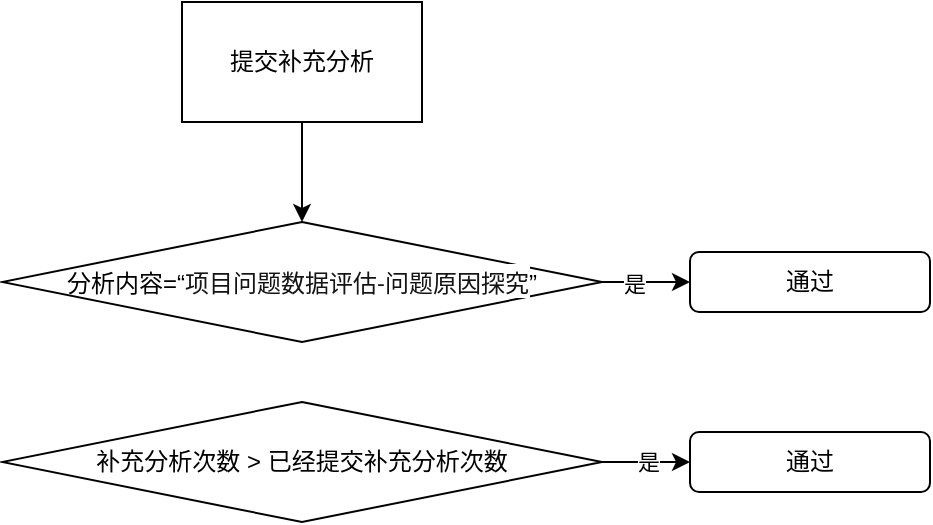 <mxfile version="24.2.5" type="github">
  <diagram name="第 1 页" id="Ayr7_At3stTFHZxhKbWQ">
    <mxGraphModel dx="1434" dy="725" grid="1" gridSize="10" guides="1" tooltips="1" connect="1" arrows="1" fold="1" page="1" pageScale="1" pageWidth="827" pageHeight="1169" math="0" shadow="0">
      <root>
        <mxCell id="0" />
        <mxCell id="1" parent="0" />
        <mxCell id="SgdYvgzxh77QOYFdnuYz-4" value="" style="edgeStyle=orthogonalEdgeStyle;rounded=0;orthogonalLoop=1;jettySize=auto;html=1;" edge="1" parent="1" source="SgdYvgzxh77QOYFdnuYz-2" target="SgdYvgzxh77QOYFdnuYz-3">
          <mxGeometry relative="1" as="geometry" />
        </mxCell>
        <mxCell id="SgdYvgzxh77QOYFdnuYz-2" value="提交补充分析" style="rounded=0;whiteSpace=wrap;html=1;" vertex="1" parent="1">
          <mxGeometry x="190" y="80" width="120" height="60" as="geometry" />
        </mxCell>
        <mxCell id="SgdYvgzxh77QOYFdnuYz-6" value="" style="edgeStyle=orthogonalEdgeStyle;rounded=0;orthogonalLoop=1;jettySize=auto;html=1;" edge="1" parent="1" source="SgdYvgzxh77QOYFdnuYz-3" target="SgdYvgzxh77QOYFdnuYz-5">
          <mxGeometry relative="1" as="geometry" />
        </mxCell>
        <mxCell id="SgdYvgzxh77QOYFdnuYz-10" value="是" style="edgeLabel;html=1;align=center;verticalAlign=middle;resizable=0;points=[];" vertex="1" connectable="0" parent="SgdYvgzxh77QOYFdnuYz-6">
          <mxGeometry x="-0.273" relative="1" as="geometry">
            <mxPoint y="1" as="offset" />
          </mxGeometry>
        </mxCell>
        <mxCell id="SgdYvgzxh77QOYFdnuYz-3" value="分析内容=“&lt;span style=&quot;color: rgb(20, 20, 20); font-family: &amp;quot;Helvetica Neue&amp;quot;, Helvetica, Tahoma, Arial, sans-serif; text-align: start; background-color: rgb(255, 255, 255);&quot;&gt;项目问题数据评估-问题原因探究&lt;/span&gt;”" style="rhombus;whiteSpace=wrap;html=1;" vertex="1" parent="1">
          <mxGeometry x="100" y="190" width="300" height="60" as="geometry" />
        </mxCell>
        <mxCell id="SgdYvgzxh77QOYFdnuYz-5" value="通过" style="rounded=1;whiteSpace=wrap;html=1;" vertex="1" parent="1">
          <mxGeometry x="444" y="205" width="120" height="30" as="geometry" />
        </mxCell>
        <mxCell id="SgdYvgzxh77QOYFdnuYz-11" value="" style="edgeStyle=orthogonalEdgeStyle;rounded=0;orthogonalLoop=1;jettySize=auto;html=1;" edge="1" parent="1" source="SgdYvgzxh77QOYFdnuYz-8" target="SgdYvgzxh77QOYFdnuYz-9">
          <mxGeometry relative="1" as="geometry" />
        </mxCell>
        <mxCell id="SgdYvgzxh77QOYFdnuYz-12" value="是" style="edgeLabel;html=1;align=center;verticalAlign=middle;resizable=0;points=[];" vertex="1" connectable="0" parent="SgdYvgzxh77QOYFdnuYz-11">
          <mxGeometry x="0.045" y="1" relative="1" as="geometry">
            <mxPoint y="1" as="offset" />
          </mxGeometry>
        </mxCell>
        <mxCell id="SgdYvgzxh77QOYFdnuYz-8" value="补充分析次数 &amp;gt; 已经提交补充分析次数" style="rhombus;whiteSpace=wrap;html=1;" vertex="1" parent="1">
          <mxGeometry x="100" y="280" width="300" height="60" as="geometry" />
        </mxCell>
        <mxCell id="SgdYvgzxh77QOYFdnuYz-9" value="通过" style="rounded=1;whiteSpace=wrap;html=1;" vertex="1" parent="1">
          <mxGeometry x="444" y="295" width="120" height="30" as="geometry" />
        </mxCell>
      </root>
    </mxGraphModel>
  </diagram>
</mxfile>
